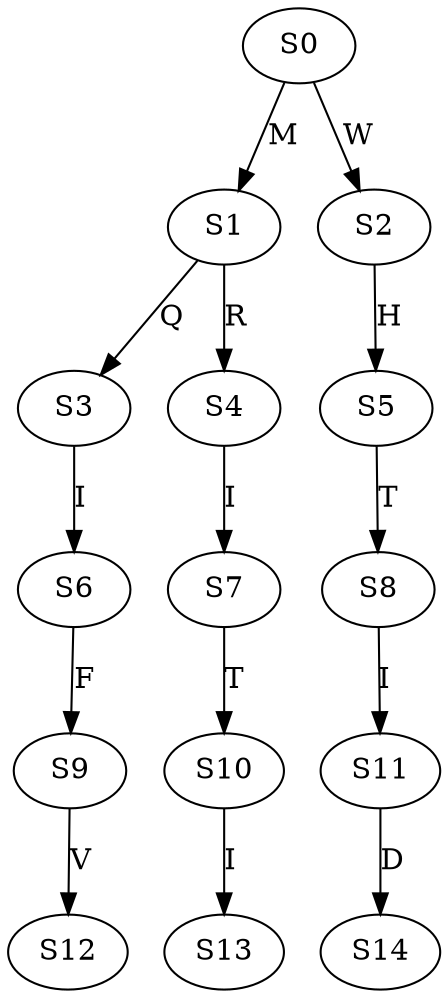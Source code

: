 strict digraph  {
	S0 -> S1 [ label = M ];
	S0 -> S2 [ label = W ];
	S1 -> S3 [ label = Q ];
	S1 -> S4 [ label = R ];
	S2 -> S5 [ label = H ];
	S3 -> S6 [ label = I ];
	S4 -> S7 [ label = I ];
	S5 -> S8 [ label = T ];
	S6 -> S9 [ label = F ];
	S7 -> S10 [ label = T ];
	S8 -> S11 [ label = I ];
	S9 -> S12 [ label = V ];
	S10 -> S13 [ label = I ];
	S11 -> S14 [ label = D ];
}
